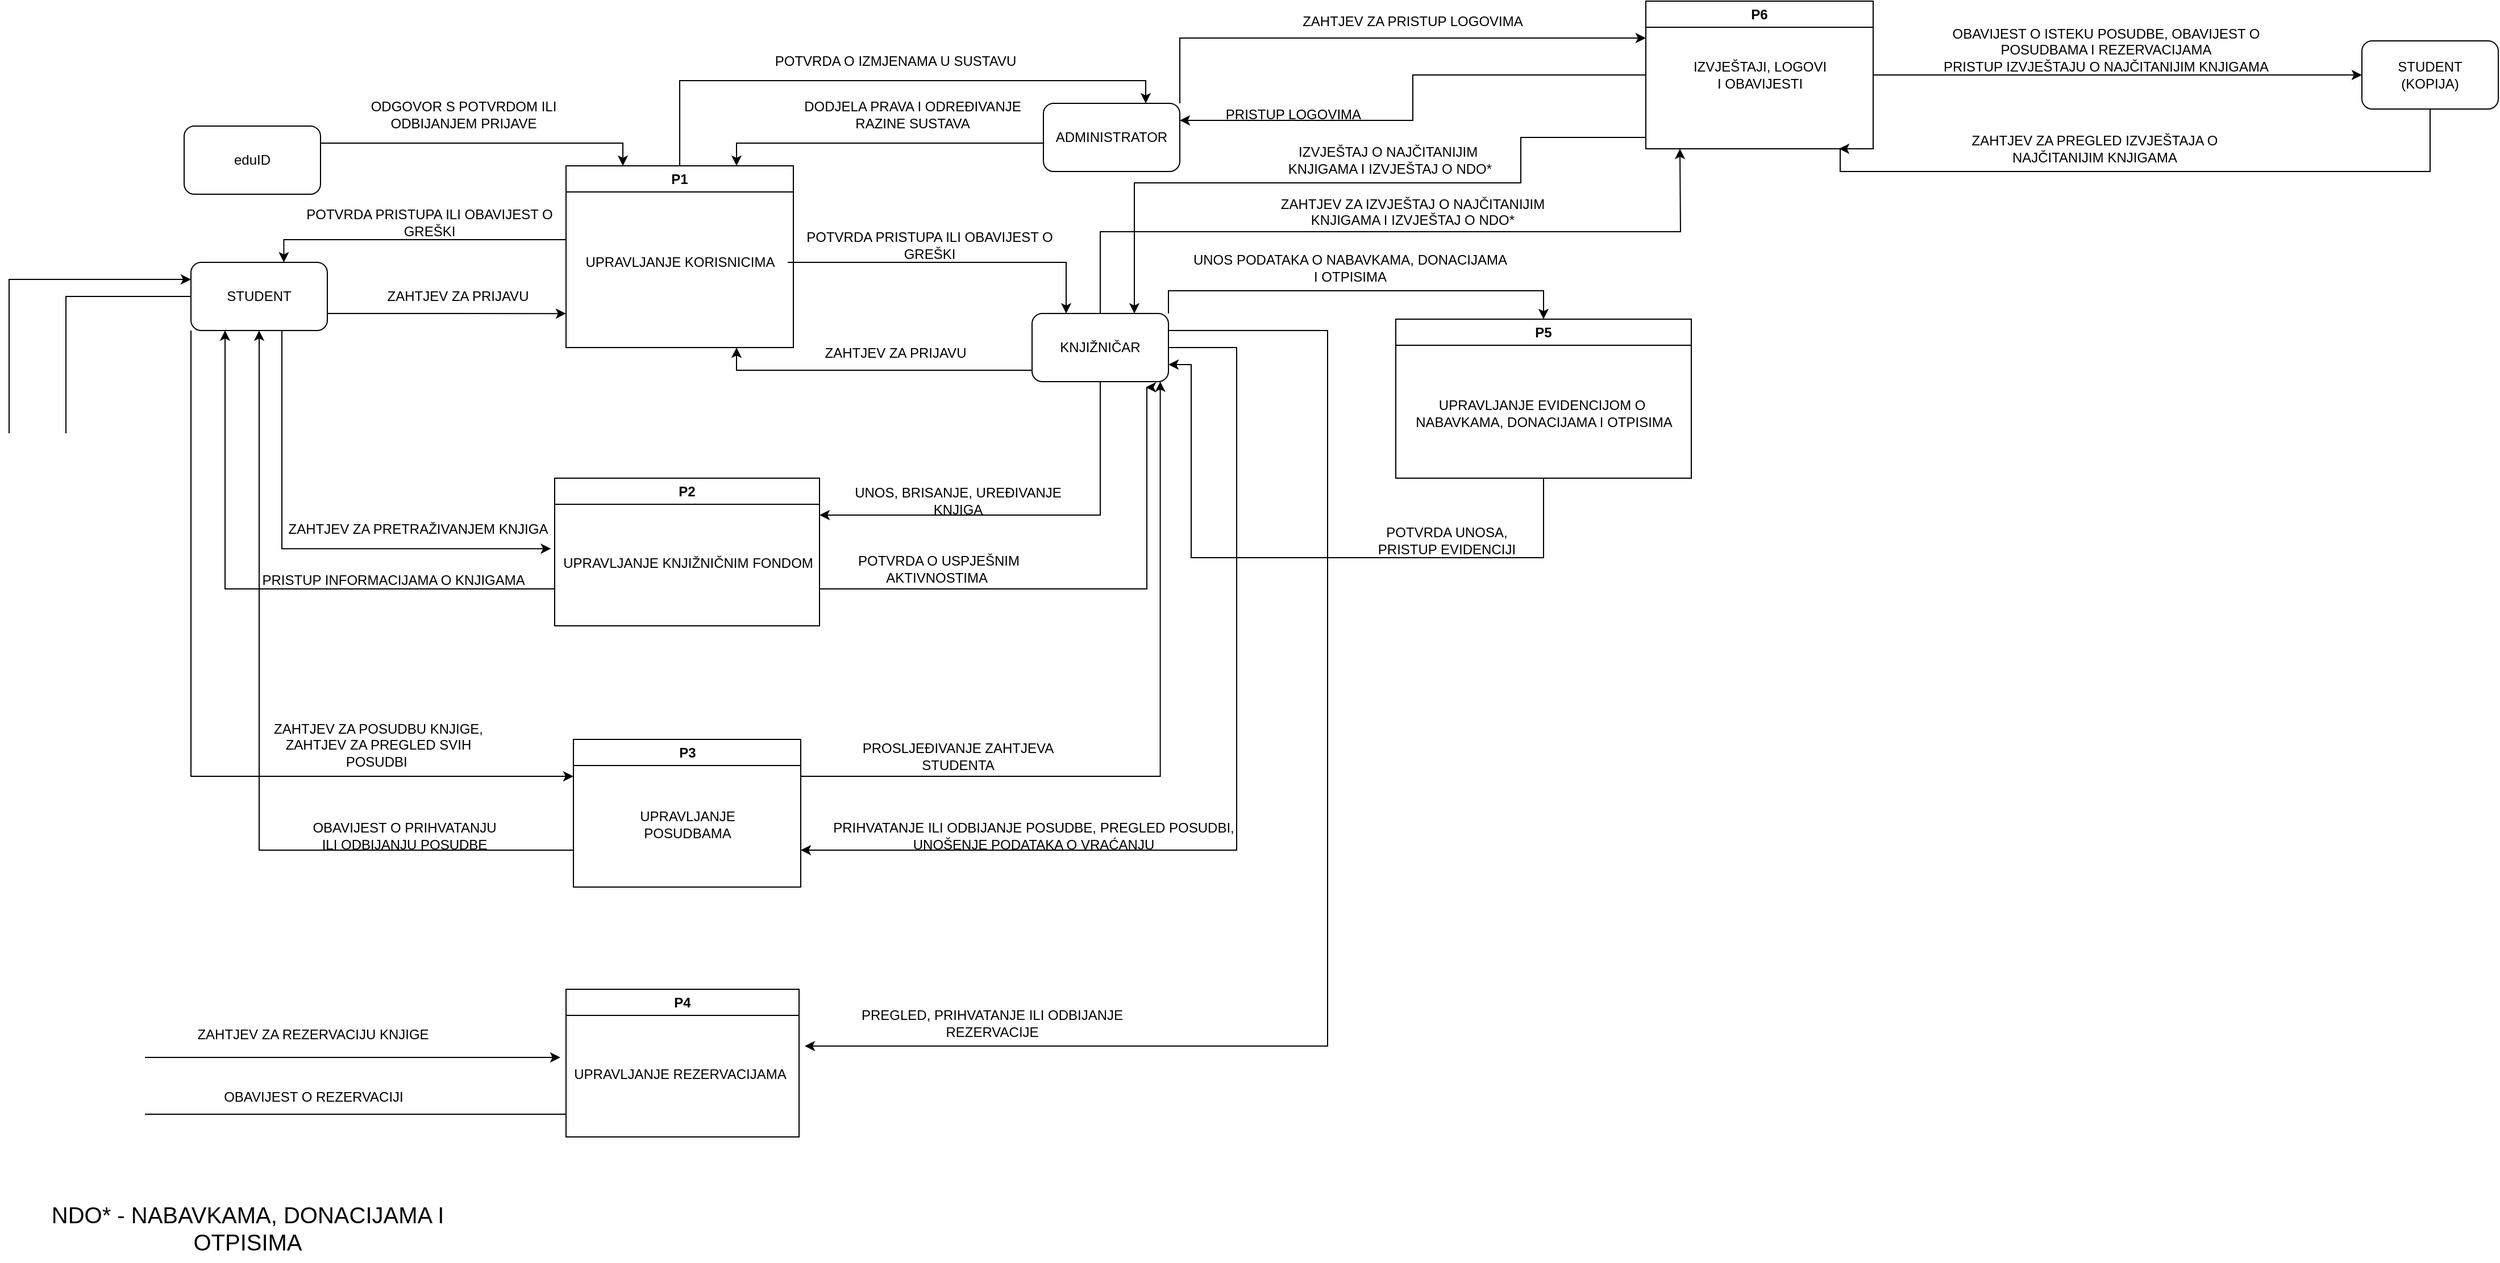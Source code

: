 <mxfile version="27.1.6">
  <diagram name="Page-1" id="QSSUB5xwdyqVrXx8Xxwn">
    <mxGraphModel dx="2849" dy="1230" grid="1" gridSize="10" guides="1" tooltips="1" connect="1" arrows="1" fold="1" page="1" pageScale="1" pageWidth="827" pageHeight="1169" background="#FFFFFF" math="0" shadow="0">
      <root>
        <mxCell id="0" />
        <mxCell id="1" parent="0" />
        <mxCell id="yD4JGJ_AioUjOKqYVBEH-2" style="edgeStyle=orthogonalEdgeStyle;rounded=0;orthogonalLoop=1;jettySize=auto;html=1;exitX=0.5;exitY=0;exitDx=0;exitDy=0;entryX=0.75;entryY=0;entryDx=0;entryDy=0;" edge="1" parent="1" source="t1V6sAwUfzflqOR3UADN-2" target="t1V6sAwUfzflqOR3UADN-13">
          <mxGeometry relative="1" as="geometry" />
        </mxCell>
        <mxCell id="t1V6sAwUfzflqOR3UADN-2" value="P1" style="swimlane;whiteSpace=wrap;html=1;" parent="1" vertex="1">
          <mxGeometry x="350" y="185" width="200" height="160" as="geometry" />
        </mxCell>
        <mxCell id="t1V6sAwUfzflqOR3UADN-6" value="UPRAVLJANJE KORISNICIMA" style="text;html=1;align=center;verticalAlign=middle;resizable=0;points=[];autosize=1;strokeColor=none;fillColor=none;" parent="t1V6sAwUfzflqOR3UADN-2" vertex="1">
          <mxGeometry x="5" y="70" width="190" height="30" as="geometry" />
        </mxCell>
        <mxCell id="t1V6sAwUfzflqOR3UADN-98" style="edgeStyle=orthogonalEdgeStyle;rounded=0;orthogonalLoop=1;jettySize=auto;html=1;exitX=1;exitY=0.75;exitDx=0;exitDy=0;" parent="1" source="t1V6sAwUfzflqOR3UADN-11" edge="1">
          <mxGeometry relative="1" as="geometry">
            <mxPoint x="350" y="315.095" as="targetPoint" />
          </mxGeometry>
        </mxCell>
        <mxCell id="t1V6sAwUfzflqOR3UADN-102" style="edgeStyle=orthogonalEdgeStyle;rounded=0;orthogonalLoop=1;jettySize=auto;html=1;exitX=0;exitY=1;exitDx=0;exitDy=0;entryX=0;entryY=0.25;entryDx=0;entryDy=0;" parent="1" source="t1V6sAwUfzflqOR3UADN-11" target="t1V6sAwUfzflqOR3UADN-23" edge="1">
          <mxGeometry relative="1" as="geometry" />
        </mxCell>
        <mxCell id="t1V6sAwUfzflqOR3UADN-112" style="edgeStyle=orthogonalEdgeStyle;rounded=0;orthogonalLoop=1;jettySize=auto;html=1;exitX=0;exitY=0.5;exitDx=0;exitDy=0;" parent="1" source="t1V6sAwUfzflqOR3UADN-11" target="t1V6sAwUfzflqOR3UADN-36" edge="1">
          <mxGeometry relative="1" as="geometry">
            <mxPoint x="350" y="973.333" as="targetPoint" />
            <Array as="points">
              <mxPoint x="-90" y="300" />
              <mxPoint x="-90" y="970" />
            </Array>
          </mxGeometry>
        </mxCell>
        <mxCell id="t1V6sAwUfzflqOR3UADN-11" value="" style="rounded=1;whiteSpace=wrap;html=1;" parent="1" vertex="1">
          <mxGeometry x="20" y="270" width="120" height="60" as="geometry" />
        </mxCell>
        <mxCell id="t1V6sAwUfzflqOR3UADN-79" style="edgeStyle=orthogonalEdgeStyle;rounded=0;orthogonalLoop=1;jettySize=auto;html=1;entryX=0.75;entryY=0;entryDx=0;entryDy=0;" parent="1" source="t1V6sAwUfzflqOR3UADN-13" target="t1V6sAwUfzflqOR3UADN-2" edge="1">
          <mxGeometry relative="1" as="geometry">
            <Array as="points">
              <mxPoint x="500" y="165" />
            </Array>
          </mxGeometry>
        </mxCell>
        <mxCell id="yD4JGJ_AioUjOKqYVBEH-4" style="edgeStyle=orthogonalEdgeStyle;rounded=0;orthogonalLoop=1;jettySize=auto;html=1;exitX=1;exitY=0;exitDx=0;exitDy=0;entryX=0;entryY=0.25;entryDx=0;entryDy=0;" edge="1" parent="1" source="t1V6sAwUfzflqOR3UADN-13" target="t1V6sAwUfzflqOR3UADN-47">
          <mxGeometry relative="1" as="geometry" />
        </mxCell>
        <mxCell id="t1V6sAwUfzflqOR3UADN-13" value="ADMINISTRATOR" style="rounded=1;whiteSpace=wrap;html=1;" parent="1" vertex="1">
          <mxGeometry x="770" y="130" width="120" height="60" as="geometry" />
        </mxCell>
        <mxCell id="t1V6sAwUfzflqOR3UADN-73" style="edgeStyle=orthogonalEdgeStyle;rounded=0;orthogonalLoop=1;jettySize=auto;html=1;entryX=0.25;entryY=0;entryDx=0;entryDy=0;" parent="1" source="t1V6sAwUfzflqOR3UADN-15" target="t1V6sAwUfzflqOR3UADN-2" edge="1">
          <mxGeometry relative="1" as="geometry">
            <Array as="points">
              <mxPoint x="400" y="165" />
            </Array>
          </mxGeometry>
        </mxCell>
        <mxCell id="t1V6sAwUfzflqOR3UADN-15" value="eduID" style="rounded=1;whiteSpace=wrap;html=1;" parent="1" vertex="1">
          <mxGeometry x="14" y="150" width="120" height="60" as="geometry" />
        </mxCell>
        <mxCell id="t1V6sAwUfzflqOR3UADN-70" style="edgeStyle=orthogonalEdgeStyle;rounded=0;orthogonalLoop=1;jettySize=auto;html=1;entryX=0.75;entryY=1;entryDx=0;entryDy=0;" parent="1" source="t1V6sAwUfzflqOR3UADN-17" target="t1V6sAwUfzflqOR3UADN-2" edge="1">
          <mxGeometry relative="1" as="geometry">
            <Array as="points">
              <mxPoint x="500" y="365" />
            </Array>
          </mxGeometry>
        </mxCell>
        <mxCell id="t1V6sAwUfzflqOR3UADN-91" style="edgeStyle=orthogonalEdgeStyle;rounded=0;orthogonalLoop=1;jettySize=auto;html=1;entryX=1;entryY=0.25;entryDx=0;entryDy=0;" parent="1" source="t1V6sAwUfzflqOR3UADN-17" target="t1V6sAwUfzflqOR3UADN-26" edge="1">
          <mxGeometry relative="1" as="geometry">
            <Array as="points">
              <mxPoint x="820" y="493" />
            </Array>
          </mxGeometry>
        </mxCell>
        <mxCell id="t1V6sAwUfzflqOR3UADN-108" style="edgeStyle=orthogonalEdgeStyle;rounded=0;orthogonalLoop=1;jettySize=auto;html=1;entryX=1;entryY=0.75;entryDx=0;entryDy=0;" parent="1" source="t1V6sAwUfzflqOR3UADN-17" target="t1V6sAwUfzflqOR3UADN-23" edge="1">
          <mxGeometry relative="1" as="geometry">
            <Array as="points">
              <mxPoint x="940" y="345" />
              <mxPoint x="940" y="788" />
            </Array>
          </mxGeometry>
        </mxCell>
        <mxCell id="t1V6sAwUfzflqOR3UADN-116" style="edgeStyle=orthogonalEdgeStyle;rounded=0;orthogonalLoop=1;jettySize=auto;html=1;exitX=1;exitY=0.25;exitDx=0;exitDy=0;" parent="1" source="t1V6sAwUfzflqOR3UADN-17" edge="1">
          <mxGeometry relative="1" as="geometry">
            <mxPoint x="560" y="960" as="targetPoint" />
            <Array as="points">
              <mxPoint x="1020" y="330" />
              <mxPoint x="1020" y="960" />
            </Array>
          </mxGeometry>
        </mxCell>
        <mxCell id="t1V6sAwUfzflqOR3UADN-120" style="edgeStyle=orthogonalEdgeStyle;rounded=0;orthogonalLoop=1;jettySize=auto;html=1;exitX=1;exitY=0;exitDx=0;exitDy=0;entryX=0.5;entryY=0;entryDx=0;entryDy=0;" parent="1" source="t1V6sAwUfzflqOR3UADN-17" target="t1V6sAwUfzflqOR3UADN-28" edge="1">
          <mxGeometry relative="1" as="geometry" />
        </mxCell>
        <mxCell id="t1V6sAwUfzflqOR3UADN-145" style="edgeStyle=orthogonalEdgeStyle;rounded=0;orthogonalLoop=1;jettySize=auto;html=1;exitX=0.5;exitY=0;exitDx=0;exitDy=0;" parent="1" source="t1V6sAwUfzflqOR3UADN-17" edge="1">
          <mxGeometry relative="1" as="geometry">
            <mxPoint x="1330" y="170" as="targetPoint" />
          </mxGeometry>
        </mxCell>
        <mxCell id="t1V6sAwUfzflqOR3UADN-17" value="KNJIŽNIČAR" style="rounded=1;whiteSpace=wrap;html=1;" parent="1" vertex="1">
          <mxGeometry x="760" y="315" width="120" height="60" as="geometry" />
        </mxCell>
        <mxCell id="t1V6sAwUfzflqOR3UADN-89" style="edgeStyle=orthogonalEdgeStyle;rounded=0;orthogonalLoop=1;jettySize=auto;html=1;exitX=0;exitY=0.75;exitDx=0;exitDy=0;entryX=0.25;entryY=1;entryDx=0;entryDy=0;" parent="1" source="t1V6sAwUfzflqOR3UADN-26" target="t1V6sAwUfzflqOR3UADN-11" edge="1">
          <mxGeometry relative="1" as="geometry" />
        </mxCell>
        <mxCell id="t1V6sAwUfzflqOR3UADN-92" style="edgeStyle=orthogonalEdgeStyle;rounded=0;orthogonalLoop=1;jettySize=auto;html=1;exitX=1;exitY=0.75;exitDx=0;exitDy=0;" parent="1" source="t1V6sAwUfzflqOR3UADN-26" edge="1">
          <mxGeometry relative="1" as="geometry">
            <mxPoint x="860" y="380" as="targetPoint" />
            <Array as="points">
              <mxPoint x="861" y="558" />
              <mxPoint x="861" y="380" />
            </Array>
          </mxGeometry>
        </mxCell>
        <mxCell id="t1V6sAwUfzflqOR3UADN-26" value="P2" style="swimlane;whiteSpace=wrap;html=1;" parent="1" vertex="1">
          <mxGeometry x="340" y="460" width="233" height="130" as="geometry" />
        </mxCell>
        <mxCell id="t1V6sAwUfzflqOR3UADN-27" value="UPRAVLJANJE KNJIŽNIČNIM FONDOM" style="text;html=1;align=center;verticalAlign=middle;resizable=0;points=[];autosize=1;strokeColor=none;fillColor=none;" parent="t1V6sAwUfzflqOR3UADN-26" vertex="1">
          <mxGeometry x="-3.5" y="60" width="240" height="30" as="geometry" />
        </mxCell>
        <mxCell id="t1V6sAwUfzflqOR3UADN-122" style="edgeStyle=orthogonalEdgeStyle;rounded=0;orthogonalLoop=1;jettySize=auto;html=1;entryX=1;entryY=0.75;entryDx=0;entryDy=0;" parent="1" source="t1V6sAwUfzflqOR3UADN-28" target="t1V6sAwUfzflqOR3UADN-17" edge="1">
          <mxGeometry relative="1" as="geometry">
            <Array as="points">
              <mxPoint x="1210" y="530" />
              <mxPoint x="900" y="530" />
              <mxPoint x="900" y="360" />
            </Array>
          </mxGeometry>
        </mxCell>
        <mxCell id="t1V6sAwUfzflqOR3UADN-28" value="P5" style="swimlane;whiteSpace=wrap;html=1;" parent="1" vertex="1">
          <mxGeometry x="1080" y="320" width="260" height="140" as="geometry" />
        </mxCell>
        <mxCell id="t1V6sAwUfzflqOR3UADN-29" value="&lt;div&gt;UPRAVLJANJE EVIDENCIJOM O&amp;nbsp;&lt;/div&gt;&lt;div&gt;NABAVKAMA, DONACIJAMA I OTPISIMA&lt;/div&gt;" style="text;html=1;align=center;verticalAlign=middle;resizable=0;points=[];autosize=1;strokeColor=none;fillColor=none;" parent="t1V6sAwUfzflqOR3UADN-28" vertex="1">
          <mxGeometry x="5" y="62.5" width="250" height="40" as="geometry" />
        </mxCell>
        <mxCell id="t1V6sAwUfzflqOR3UADN-118" style="edgeStyle=orthogonalEdgeStyle;rounded=0;orthogonalLoop=1;jettySize=auto;html=1;exitX=0;exitY=0.75;exitDx=0;exitDy=0;entryX=0;entryY=0.25;entryDx=0;entryDy=0;" parent="1" source="t1V6sAwUfzflqOR3UADN-35" target="t1V6sAwUfzflqOR3UADN-11" edge="1">
          <mxGeometry relative="1" as="geometry">
            <Array as="points">
              <mxPoint x="350" y="1020" />
              <mxPoint x="-140" y="1020" />
              <mxPoint x="-140" y="285" />
            </Array>
          </mxGeometry>
        </mxCell>
        <mxCell id="t1V6sAwUfzflqOR3UADN-35" value="P4" style="swimlane;whiteSpace=wrap;html=1;" parent="1" vertex="1">
          <mxGeometry x="350" y="910" width="205" height="130" as="geometry" />
        </mxCell>
        <mxCell id="t1V6sAwUfzflqOR3UADN-36" value="UPRAVLJANJE REZERVACIJAMA" style="text;html=1;align=center;verticalAlign=middle;resizable=0;points=[];autosize=1;strokeColor=none;fillColor=none;" parent="t1V6sAwUfzflqOR3UADN-35" vertex="1">
          <mxGeometry x="-5" y="60" width="210" height="30" as="geometry" />
        </mxCell>
        <mxCell id="t1V6sAwUfzflqOR3UADN-103" style="edgeStyle=orthogonalEdgeStyle;rounded=0;orthogonalLoop=1;jettySize=auto;html=1;exitX=0;exitY=0.75;exitDx=0;exitDy=0;" parent="1" source="t1V6sAwUfzflqOR3UADN-23" target="t1V6sAwUfzflqOR3UADN-11" edge="1">
          <mxGeometry relative="1" as="geometry" />
        </mxCell>
        <mxCell id="t1V6sAwUfzflqOR3UADN-23" value="P3" style="swimlane;whiteSpace=wrap;html=1;" parent="1" vertex="1">
          <mxGeometry x="356.5" y="690" width="200" height="130" as="geometry" />
        </mxCell>
        <mxCell id="t1V6sAwUfzflqOR3UADN-25" value="UPRAVLJANJE POSUDBAMA" style="text;html=1;align=center;verticalAlign=middle;whiteSpace=wrap;rounded=0;" parent="t1V6sAwUfzflqOR3UADN-23" vertex="1">
          <mxGeometry x="20" y="30" width="160" height="90" as="geometry" />
        </mxCell>
        <mxCell id="t1V6sAwUfzflqOR3UADN-62" style="edgeStyle=orthogonalEdgeStyle;rounded=0;orthogonalLoop=1;jettySize=auto;html=1;entryX=0;entryY=0.5;entryDx=0;entryDy=0;" parent="1" source="t1V6sAwUfzflqOR3UADN-47" target="t1V6sAwUfzflqOR3UADN-59" edge="1">
          <mxGeometry relative="1" as="geometry" />
        </mxCell>
        <mxCell id="t1V6sAwUfzflqOR3UADN-127" style="edgeStyle=orthogonalEdgeStyle;rounded=0;orthogonalLoop=1;jettySize=auto;html=1;exitX=0;exitY=1;exitDx=0;exitDy=0;entryX=0.75;entryY=0;entryDx=0;entryDy=0;" parent="1" target="t1V6sAwUfzflqOR3UADN-17" edge="1">
          <mxGeometry relative="1" as="geometry">
            <mxPoint x="1300" y="160" as="sourcePoint" />
            <mxPoint x="850" y="310" as="targetPoint" />
            <Array as="points">
              <mxPoint x="1190" y="160" />
              <mxPoint x="1190" y="200" />
              <mxPoint x="850" y="200" />
            </Array>
          </mxGeometry>
        </mxCell>
        <mxCell id="yD4JGJ_AioUjOKqYVBEH-6" style="edgeStyle=orthogonalEdgeStyle;rounded=0;orthogonalLoop=1;jettySize=auto;html=1;exitX=0;exitY=0.5;exitDx=0;exitDy=0;entryX=1;entryY=0.25;entryDx=0;entryDy=0;" edge="1" parent="1" source="t1V6sAwUfzflqOR3UADN-47" target="t1V6sAwUfzflqOR3UADN-13">
          <mxGeometry relative="1" as="geometry" />
        </mxCell>
        <mxCell id="t1V6sAwUfzflqOR3UADN-47" value="P6" style="swimlane;whiteSpace=wrap;html=1;" parent="1" vertex="1">
          <mxGeometry x="1300" y="40" width="200" height="130" as="geometry" />
        </mxCell>
        <mxCell id="t1V6sAwUfzflqOR3UADN-48" value="&lt;div&gt;IZVJEŠTAJI, LOGOVI&lt;/div&gt;&lt;div&gt;I OBAVIJESTI&lt;/div&gt;" style="text;html=1;align=center;verticalAlign=middle;resizable=0;points=[];autosize=1;strokeColor=none;fillColor=none;" parent="t1V6sAwUfzflqOR3UADN-47" vertex="1">
          <mxGeometry x="30" y="45" width="140" height="40" as="geometry" />
        </mxCell>
        <mxCell id="t1V6sAwUfzflqOR3UADN-152" style="edgeStyle=orthogonalEdgeStyle;rounded=0;orthogonalLoop=1;jettySize=auto;html=1;" parent="1" source="t1V6sAwUfzflqOR3UADN-59" edge="1">
          <mxGeometry relative="1" as="geometry">
            <mxPoint x="1470" y="170" as="targetPoint" />
            <Array as="points">
              <mxPoint x="1990" y="190" />
              <mxPoint x="1471" y="190" />
              <mxPoint x="1471" y="170" />
            </Array>
          </mxGeometry>
        </mxCell>
        <mxCell id="t1V6sAwUfzflqOR3UADN-59" value="" style="rounded=1;whiteSpace=wrap;html=1;" parent="1" vertex="1">
          <mxGeometry x="1930" y="75" width="120" height="60" as="geometry" />
        </mxCell>
        <mxCell id="t1V6sAwUfzflqOR3UADN-60" value="&lt;div&gt;STUDENT (KOPIJA)&lt;/div&gt;" style="text;html=1;align=center;verticalAlign=middle;whiteSpace=wrap;rounded=0;" parent="1" vertex="1">
          <mxGeometry x="1953" y="90" width="74" height="30" as="geometry" />
        </mxCell>
        <mxCell id="t1V6sAwUfzflqOR3UADN-69" value="ZAHTJEV ZA PRIJAVU" style="text;html=1;align=center;verticalAlign=middle;whiteSpace=wrap;rounded=0;" parent="1" vertex="1">
          <mxGeometry x="160" y="292.5" width="190" height="15" as="geometry" />
        </mxCell>
        <mxCell id="t1V6sAwUfzflqOR3UADN-71" value="ZAHTJEV ZA PRIJAVU" style="text;html=1;align=center;verticalAlign=middle;whiteSpace=wrap;rounded=0;" parent="1" vertex="1">
          <mxGeometry x="550" y="330" width="180" height="40" as="geometry" />
        </mxCell>
        <mxCell id="t1V6sAwUfzflqOR3UADN-74" value="ODGOVOR S POTVRDOM ILI ODBIJANJEM PRIJAVE" style="text;html=1;align=center;verticalAlign=middle;whiteSpace=wrap;rounded=0;" parent="1" vertex="1">
          <mxGeometry x="160" y="120" width="200" height="40" as="geometry" />
        </mxCell>
        <mxCell id="t1V6sAwUfzflqOR3UADN-75" style="edgeStyle=orthogonalEdgeStyle;rounded=0;orthogonalLoop=1;jettySize=auto;html=1;entryX=0.25;entryY=0;entryDx=0;entryDy=0;" parent="1" source="t1V6sAwUfzflqOR3UADN-6" target="t1V6sAwUfzflqOR3UADN-17" edge="1">
          <mxGeometry relative="1" as="geometry" />
        </mxCell>
        <mxCell id="t1V6sAwUfzflqOR3UADN-77" value="POTVRDA PRISTUPA ILI OBAVIJEST O GREŠKI" style="text;html=1;align=center;verticalAlign=middle;whiteSpace=wrap;rounded=0;" parent="1" vertex="1">
          <mxGeometry x="550" y="230" width="240" height="50" as="geometry" />
        </mxCell>
        <mxCell id="t1V6sAwUfzflqOR3UADN-78" value="POTVRDA PRISTUPA ILI OBAVIJEST O GREŠKI" style="text;html=1;align=center;verticalAlign=middle;whiteSpace=wrap;rounded=0;" parent="1" vertex="1">
          <mxGeometry x="110" y="210" width="240" height="50" as="geometry" />
        </mxCell>
        <mxCell id="t1V6sAwUfzflqOR3UADN-80" value="DODJELA PRAVA I ODREĐIVANJE RAZINE SUSTAVA" style="text;html=1;align=center;verticalAlign=middle;whiteSpace=wrap;rounded=0;" parent="1" vertex="1">
          <mxGeometry x="540" y="115" width="230" height="50" as="geometry" />
        </mxCell>
        <mxCell id="t1V6sAwUfzflqOR3UADN-83" value="ZAHTJEV ZA PRETRAŽIVANJEM KNJIGA" style="text;html=1;align=center;verticalAlign=middle;whiteSpace=wrap;rounded=0;" parent="1" vertex="1">
          <mxGeometry x="100" y="440" width="240" height="130" as="geometry" />
        </mxCell>
        <mxCell id="t1V6sAwUfzflqOR3UADN-86" value="UNOS, BRISANJE, UREĐIVANJE KNJIGA" style="text;html=1;align=center;verticalAlign=middle;whiteSpace=wrap;rounded=0;" parent="1" vertex="1">
          <mxGeometry x="590" y="440" width="210" height="80" as="geometry" />
        </mxCell>
        <mxCell id="t1V6sAwUfzflqOR3UADN-90" value="PRISTUP INFORMACIJAMA O KNJIGAMA&amp;nbsp;" style="text;html=1;align=center;verticalAlign=middle;whiteSpace=wrap;rounded=0;" parent="1" vertex="1">
          <mxGeometry x="70" y="520" width="260" height="60" as="geometry" />
        </mxCell>
        <mxCell id="t1V6sAwUfzflqOR3UADN-93" value="POTVRDA O USPJEŠNIM AKTIVNOSTIMA&amp;nbsp;" style="text;html=1;align=center;verticalAlign=middle;whiteSpace=wrap;rounded=0;" parent="1" vertex="1">
          <mxGeometry x="573" y="520" width="210" height="40" as="geometry" />
        </mxCell>
        <mxCell id="t1V6sAwUfzflqOR3UADN-95" style="edgeStyle=orthogonalEdgeStyle;rounded=0;orthogonalLoop=1;jettySize=auto;html=1;exitX=0;exitY=0.5;exitDx=0;exitDy=0;entryX=0.681;entryY=0;entryDx=0;entryDy=0;entryPerimeter=0;" parent="1" source="t1V6sAwUfzflqOR3UADN-2" target="t1V6sAwUfzflqOR3UADN-11" edge="1">
          <mxGeometry relative="1" as="geometry">
            <Array as="points">
              <mxPoint x="350" y="250" />
              <mxPoint x="102" y="250" />
            </Array>
          </mxGeometry>
        </mxCell>
        <mxCell id="t1V6sAwUfzflqOR3UADN-96" value="STUDENT" style="text;html=1;align=center;verticalAlign=middle;whiteSpace=wrap;rounded=0;" parent="1" vertex="1">
          <mxGeometry x="50" y="285" width="60" height="30" as="geometry" />
        </mxCell>
        <mxCell id="t1V6sAwUfzflqOR3UADN-99" style="edgeStyle=orthogonalEdgeStyle;rounded=0;orthogonalLoop=1;jettySize=auto;html=1;exitX=0.75;exitY=1;exitDx=0;exitDy=0;entryX=0.001;entryY=0.069;entryDx=0;entryDy=0;entryPerimeter=0;" parent="1" source="t1V6sAwUfzflqOR3UADN-11" target="t1V6sAwUfzflqOR3UADN-27" edge="1">
          <mxGeometry relative="1" as="geometry">
            <Array as="points">
              <mxPoint x="100" y="330" />
              <mxPoint x="100" y="522" />
            </Array>
          </mxGeometry>
        </mxCell>
        <mxCell id="t1V6sAwUfzflqOR3UADN-101" value="ZAHTJEV ZA POSUDBU KNJIGE, ZAHTJEV ZA PREGLED SVIH POSUDBI&amp;nbsp;" style="text;html=1;align=center;verticalAlign=middle;whiteSpace=wrap;rounded=0;" parent="1" vertex="1">
          <mxGeometry x="80" y="600" width="210" height="190" as="geometry" />
        </mxCell>
        <mxCell id="t1V6sAwUfzflqOR3UADN-105" style="edgeStyle=orthogonalEdgeStyle;rounded=0;orthogonalLoop=1;jettySize=auto;html=1;exitX=1;exitY=0.25;exitDx=0;exitDy=0;entryX=0.94;entryY=0.999;entryDx=0;entryDy=0;entryPerimeter=0;" parent="1" source="t1V6sAwUfzflqOR3UADN-23" target="t1V6sAwUfzflqOR3UADN-17" edge="1">
          <mxGeometry relative="1" as="geometry" />
        </mxCell>
        <mxCell id="t1V6sAwUfzflqOR3UADN-106" value="PROSLJEĐIVANJE ZAHTJEVA STUDENTA" style="text;html=1;align=center;verticalAlign=middle;whiteSpace=wrap;rounded=0;" parent="1" vertex="1">
          <mxGeometry x="580" y="680" width="230" height="50" as="geometry" />
        </mxCell>
        <mxCell id="t1V6sAwUfzflqOR3UADN-107" value="OBAVIJEST O PRIHVATANJU ILI ODBIJANJU POSUDBE" style="text;html=1;align=center;verticalAlign=middle;whiteSpace=wrap;rounded=0;" parent="1" vertex="1">
          <mxGeometry x="117.5" y="730" width="180" height="90" as="geometry" />
        </mxCell>
        <mxCell id="t1V6sAwUfzflqOR3UADN-109" value="PRIHVATANJE ILI ODBIJANJE POSUDBE, PREGLED POSUDBI, UNOŠENJE PODATAKA O VRAĆANJU" style="text;html=1;align=center;verticalAlign=middle;whiteSpace=wrap;rounded=0;" parent="1" vertex="1">
          <mxGeometry x="573" y="720" width="377" height="110" as="geometry" />
        </mxCell>
        <mxCell id="t1V6sAwUfzflqOR3UADN-114" value="ZAHTJEV ZA REZERVACIJU KNJIGE" style="text;html=1;align=center;verticalAlign=middle;whiteSpace=wrap;rounded=0;" parent="1" vertex="1">
          <mxGeometry x="20" y="930" width="215" height="40" as="geometry" />
        </mxCell>
        <mxCell id="t1V6sAwUfzflqOR3UADN-117" value="PREGLED, PRIHVATANJE ILI ODBIJANJE REZERVACIJE" style="text;html=1;align=center;verticalAlign=middle;whiteSpace=wrap;rounded=0;" parent="1" vertex="1">
          <mxGeometry x="580" y="910" width="290" height="60" as="geometry" />
        </mxCell>
        <mxCell id="t1V6sAwUfzflqOR3UADN-119" value="OBAVIJEST O REZERVACIJI" style="text;html=1;align=center;verticalAlign=middle;whiteSpace=wrap;rounded=0;" parent="1" vertex="1">
          <mxGeometry x="32.5" y="970" width="190" height="70" as="geometry" />
        </mxCell>
        <mxCell id="t1V6sAwUfzflqOR3UADN-121" value="UNOS PODATAKA O NABAVKAMA, DONACIJAMA I OTPISIMA" style="text;html=1;align=center;verticalAlign=middle;whiteSpace=wrap;rounded=0;" parent="1" vertex="1">
          <mxGeometry x="900" y="230" width="280" height="90" as="geometry" />
        </mxCell>
        <mxCell id="t1V6sAwUfzflqOR3UADN-123" value="POTVRDA UNOSA, PRISTUP EVIDENCIJI" style="text;html=1;align=center;verticalAlign=middle;whiteSpace=wrap;rounded=0;" parent="1" vertex="1">
          <mxGeometry x="1060" y="480" width="130" height="70" as="geometry" />
        </mxCell>
        <mxCell id="t1V6sAwUfzflqOR3UADN-130" value="ZAHTJEV ZA IZVJEŠTAJ O NAJČITANIJIM KNJIGAMA I IZVJEŠTAJ O NDO*&lt;div&gt;&lt;br&gt;&lt;/div&gt;" style="text;html=1;align=center;verticalAlign=middle;whiteSpace=wrap;rounded=0;" parent="1" vertex="1">
          <mxGeometry x="960" y="170" width="270" height="125" as="geometry" />
        </mxCell>
        <mxCell id="t1V6sAwUfzflqOR3UADN-132" value="IZVJEŠTAJ O NAJČITANIJIM&amp;nbsp; KNJIGAMA I IZVJEŠTAJ O NDO*" style="text;html=1;align=center;verticalAlign=middle;whiteSpace=wrap;rounded=0;" parent="1" vertex="1">
          <mxGeometry x="980" y="135" width="190" height="90" as="geometry" />
        </mxCell>
        <mxCell id="t1V6sAwUfzflqOR3UADN-146" value="&lt;div&gt;OBAVIJEST O ISTEKU POSUDBE, OBAVIJEST O POSUDBAMA I REZERVACIJAMA&lt;/div&gt;&lt;div&gt;PRISTUP IZVJEŠTAJU O NAJČITANIJIM KNJIGAMA&lt;/div&gt;&lt;div&gt;&lt;br&gt;&lt;/div&gt;" style="text;html=1;align=center;verticalAlign=middle;whiteSpace=wrap;rounded=0;" parent="1" vertex="1">
          <mxGeometry x="1560" y="60" width="290" height="60" as="geometry" />
        </mxCell>
        <mxCell id="t1V6sAwUfzflqOR3UADN-150" value="ZAHTJEV ZA PREGLED IZVJEŠTAJA O NAJČITANIJIM KNJIGAMA" style="text;html=1;align=center;verticalAlign=middle;whiteSpace=wrap;rounded=0;" parent="1" vertex="1">
          <mxGeometry x="1580" y="130" width="230" height="80" as="geometry" />
        </mxCell>
        <mxCell id="xmxdQJvCI28i58BFn9em-3" value="&lt;font style=&quot;font-size: 20px;&quot;&gt;NDO* - NABAVKAMA, DONACIJAMA I OTPISIMA&lt;/font&gt;" style="text;html=1;align=center;verticalAlign=middle;whiteSpace=wrap;rounded=0;" parent="1" vertex="1">
          <mxGeometry x="-120" y="1090" width="380" height="60" as="geometry" />
        </mxCell>
        <mxCell id="yD4JGJ_AioUjOKqYVBEH-3" value="POTVRDA O IZMJENAMA U SUSTAVU" style="text;html=1;align=center;verticalAlign=middle;whiteSpace=wrap;rounded=0;" vertex="1" parent="1">
          <mxGeometry x="525" y="70" width="230" height="45" as="geometry" />
        </mxCell>
        <mxCell id="yD4JGJ_AioUjOKqYVBEH-5" value="ZAHTJEV ZA PRISTUP LOGOVIMA" style="text;html=1;align=center;verticalAlign=middle;whiteSpace=wrap;rounded=0;" vertex="1" parent="1">
          <mxGeometry x="995" y="45" width="200" height="25" as="geometry" />
        </mxCell>
        <mxCell id="yD4JGJ_AioUjOKqYVBEH-7" value="PRISTUP LOGOVIMA" style="text;html=1;align=center;verticalAlign=middle;whiteSpace=wrap;rounded=0;" vertex="1" parent="1">
          <mxGeometry x="920" y="120" width="140" height="40" as="geometry" />
        </mxCell>
      </root>
    </mxGraphModel>
  </diagram>
</mxfile>
